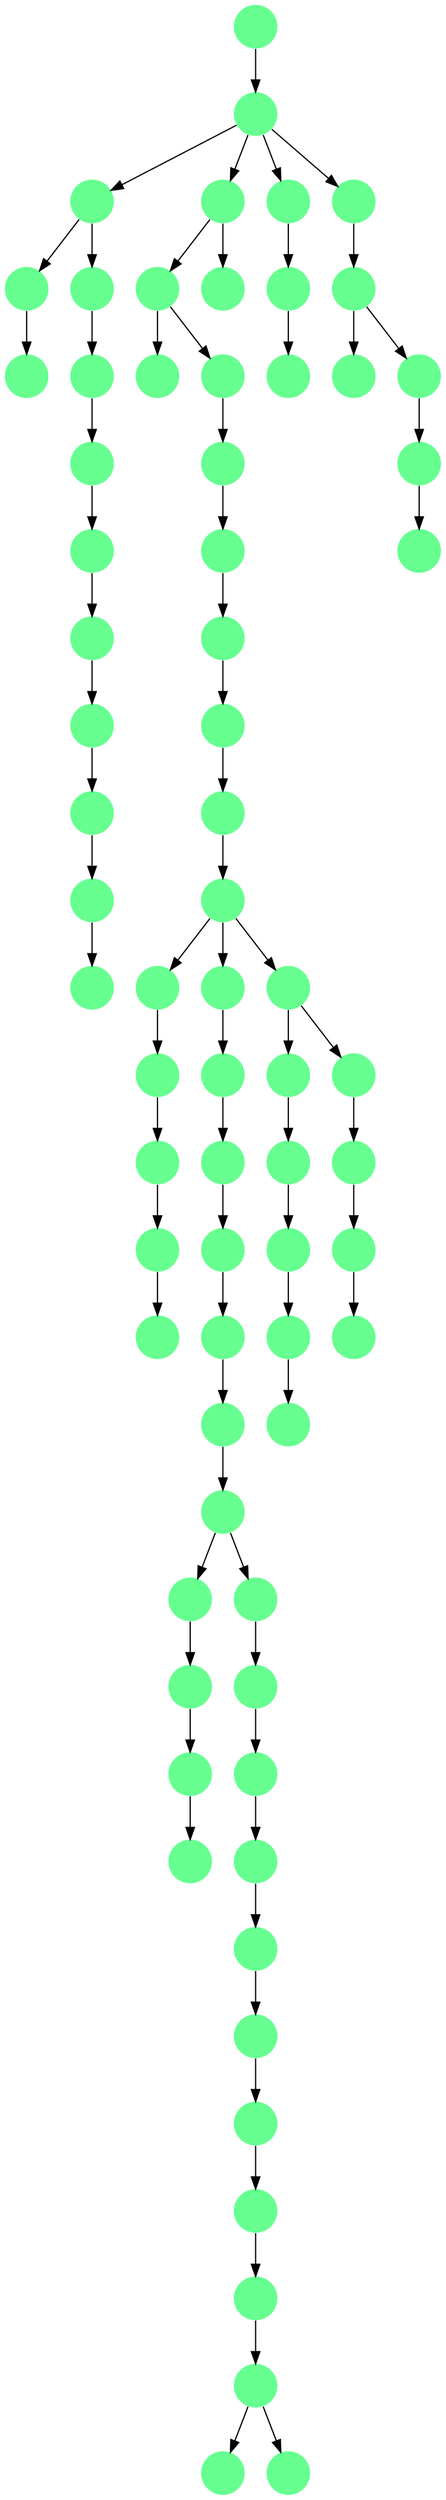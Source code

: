 digraph{
0 [tooltip = "L", penwidth = 0, style = filled, fillcolor = "#66ff90", shape = circle, label = ""]
1 [tooltip = "L", penwidth = 0, style = filled, fillcolor = "#66ff90", shape = circle, label = ""]
2 [tooltip = "L", penwidth = 0, style = filled, fillcolor = "#66ff90", shape = circle, label = ""]
3 [tooltip = "L", penwidth = 0, style = filled, fillcolor = "#66ff90", shape = circle, label = ""]
4 [tooltip = "L", penwidth = 0, style = filled, fillcolor = "#66ff90", shape = circle, label = ""]
5 [tooltip = "L", penwidth = 0, style = filled, fillcolor = "#66ff90", shape = circle, label = ""]
6 [tooltip = "L", penwidth = 0, style = filled, fillcolor = "#66ff90", shape = circle, label = ""]
7 [tooltip = "L", penwidth = 0, style = filled, fillcolor = "#66ff90", shape = circle, label = ""]
8 [tooltip = "L", penwidth = 0, style = filled, fillcolor = "#66ff90", shape = circle, label = ""]
9 [tooltip = "L", penwidth = 0, style = filled, fillcolor = "#66ff90", shape = circle, label = ""]
10 [tooltip = "L", penwidth = 0, style = filled, fillcolor = "#66ff90", shape = circle, label = ""]
11 [tooltip = "L", penwidth = 0, style = filled, fillcolor = "#66ff90", shape = circle, label = ""]
12 [tooltip = "L", penwidth = 0, style = filled, fillcolor = "#66ff90", shape = circle, label = ""]
13 [tooltip = "L", penwidth = 0, style = filled, fillcolor = "#66ff90", shape = circle, label = ""]
14 [tooltip = "L", penwidth = 0, style = filled, fillcolor = "#66ff90", shape = circle, label = ""]
15 [tooltip = "L", penwidth = 0, style = filled, fillcolor = "#66ff90", shape = circle, label = ""]
16 [tooltip = "L", penwidth = 0, style = filled, fillcolor = "#66ff90", shape = circle, label = ""]
17 [tooltip = "L", penwidth = 0, style = filled, fillcolor = "#66ff90", shape = circle, label = ""]
18 [tooltip = "L", penwidth = 0, style = filled, fillcolor = "#66ff90", shape = circle, label = ""]
19 [tooltip = "L", penwidth = 0, style = filled, fillcolor = "#66ff90", shape = circle, label = ""]
20 [tooltip = "L", penwidth = 0, style = filled, fillcolor = "#66ff90", shape = circle, label = ""]
21 [tooltip = "L", penwidth = 0, style = filled, fillcolor = "#66ff90", shape = circle, label = ""]
22 [tooltip = "L", penwidth = 0, style = filled, fillcolor = "#66ff90", shape = circle, label = ""]
23 [tooltip = "L", penwidth = 0, style = filled, fillcolor = "#66ff90", shape = circle, label = ""]
24 [tooltip = "L", penwidth = 0, style = filled, fillcolor = "#66ff90", shape = circle, label = ""]
25 [tooltip = "L", penwidth = 0, style = filled, fillcolor = "#66ff90", shape = circle, label = ""]
26 [tooltip = "L", penwidth = 0, style = filled, fillcolor = "#66ff90", shape = circle, label = ""]
27 [tooltip = "L", penwidth = 0, style = filled, fillcolor = "#66ff90", shape = circle, label = ""]
28 [tooltip = "L", penwidth = 0, style = filled, fillcolor = "#66ff90", shape = circle, label = ""]
29 [tooltip = "L", penwidth = 0, style = filled, fillcolor = "#66ff90", shape = circle, label = ""]
30 [tooltip = "L", penwidth = 0, style = filled, fillcolor = "#66ff90", shape = circle, label = ""]
31 [tooltip = "L", penwidth = 0, style = filled, fillcolor = "#66ff90", shape = circle, label = ""]
32 [tooltip = "L", penwidth = 0, style = filled, fillcolor = "#66ff90", shape = circle, label = ""]
33 [tooltip = "L", penwidth = 0, style = filled, fillcolor = "#66ff90", shape = circle, label = ""]
34 [tooltip = "L", penwidth = 0, style = filled, fillcolor = "#66ff90", shape = circle, label = ""]
35 [tooltip = "L", penwidth = 0, style = filled, fillcolor = "#66ff90", shape = circle, label = ""]
36 [tooltip = "L", penwidth = 0, style = filled, fillcolor = "#66ff90", shape = circle, label = ""]
37 [tooltip = "L", penwidth = 0, style = filled, fillcolor = "#66ff90", shape = circle, label = ""]
38 [tooltip = "L", penwidth = 0, style = filled, fillcolor = "#66ff90", shape = circle, label = ""]
39 [tooltip = "L", penwidth = 0, style = filled, fillcolor = "#66ff90", shape = circle, label = ""]
40 [tooltip = "L", penwidth = 0, style = filled, fillcolor = "#66ff90", shape = circle, label = ""]
41 [tooltip = "L", penwidth = 0, style = filled, fillcolor = "#66ff90", shape = circle, label = ""]
42 [tooltip = "L", penwidth = 0, style = filled, fillcolor = "#66ff90", shape = circle, label = ""]
43 [tooltip = "L", penwidth = 0, style = filled, fillcolor = "#66ff90", shape = circle, label = ""]
44 [tooltip = "L", penwidth = 0, style = filled, fillcolor = "#66ff90", shape = circle, label = ""]
45 [tooltip = "L", penwidth = 0, style = filled, fillcolor = "#66ff90", shape = circle, label = ""]
46 [tooltip = "L", penwidth = 0, style = filled, fillcolor = "#66ff90", shape = circle, label = ""]
47 [tooltip = "L", penwidth = 0, style = filled, fillcolor = "#66ff90", shape = circle, label = ""]
48 [tooltip = "L", penwidth = 0, style = filled, fillcolor = "#66ff90", shape = circle, label = ""]
49 [tooltip = "L", penwidth = 0, style = filled, fillcolor = "#66ff90", shape = circle, label = ""]
50 [tooltip = "L", penwidth = 0, style = filled, fillcolor = "#66ff90", shape = circle, label = ""]
51 [tooltip = "L", penwidth = 0, style = filled, fillcolor = "#66ff90", shape = circle, label = ""]
52 [tooltip = "L", penwidth = 0, style = filled, fillcolor = "#66ff90", shape = circle, label = ""]
53 [tooltip = "L", penwidth = 0, style = filled, fillcolor = "#66ff90", shape = circle, label = ""]
54 [tooltip = "L", penwidth = 0, style = filled, fillcolor = "#66ff90", shape = circle, label = ""]
55 [tooltip = "L", penwidth = 0, style = filled, fillcolor = "#66ff90", shape = circle, label = ""]
56 [tooltip = "L", penwidth = 0, style = filled, fillcolor = "#66ff90", shape = circle, label = ""]
57 [tooltip = "L", penwidth = 0, style = filled, fillcolor = "#66ff90", shape = circle, label = ""]
58 [tooltip = "L", penwidth = 0, style = filled, fillcolor = "#66ff90", shape = circle, label = ""]
59 [tooltip = "L", penwidth = 0, style = filled, fillcolor = "#66ff90", shape = circle, label = ""]
60 [tooltip = "L", penwidth = 0, style = filled, fillcolor = "#66ff90", shape = circle, label = ""]
61 [tooltip = "L", penwidth = 0, style = filled, fillcolor = "#66ff90", shape = circle, label = ""]
62 [tooltip = "L", penwidth = 0, style = filled, fillcolor = "#66ff90", shape = circle, label = ""]
63 [tooltip = "L", penwidth = 0, style = filled, fillcolor = "#66ff90", shape = circle, label = ""]
64 [tooltip = "L", penwidth = 0, style = filled, fillcolor = "#66ff90", shape = circle, label = ""]
65 [tooltip = "L", penwidth = 0, style = filled, fillcolor = "#66ff90", shape = circle, label = ""]
66 [tooltip = "L", penwidth = 0, style = filled, fillcolor = "#66ff90", shape = circle, label = ""]
67 [tooltip = "L", penwidth = 0, style = filled, fillcolor = "#66ff90", shape = circle, label = ""]
68 [tooltip = "L", penwidth = 0, style = filled, fillcolor = "#66ff90", shape = circle, label = ""]
69 [tooltip = "L", penwidth = 0, style = filled, fillcolor = "#66ff90", shape = circle, label = ""]
70 [tooltip = "L", penwidth = 0, style = filled, fillcolor = "#66ff90", shape = circle, label = ""]
71 [tooltip = "L", penwidth = 0, style = filled, fillcolor = "#66ff90", shape = circle, label = ""]
46 -> 60
37 -> 36
42 -> 43
3 -> 0
63 -> 44
55 -> 54
24 -> 37
59 -> 58
66 -> 65
13 -> 46
8 -> 9
45 -> 40
26 -> 16
28 -> 71
63 -> 62
15 -> 22
2 -> 5
15 -> 26
56 -> 52
1 -> 2
30 -> 11
51 -> 50
27 -> 20
28 -> 30
23 -> 41
13 -> 25
28 -> 23
49 -> 42
22 -> 7
58 -> 57
20 -> 18
5 -> 3
47 -> 48
40 -> 47
71 -> 63
69 -> 68
8 -> 56
32 -> 21
13 -> 24
43 -> 39
60 -> 61
53 -> 19
23 -> 34
30 -> 8
12 -> 17
18 -> 6
25 -> 14
34 -> 33
7 -> 12
19 -> 13
46 -> 67
14 -> 31
65 -> 64
29 -> 15
67 -> 66
10 -> 28
70 -> 69
36 -> 38
48 -> 49
41 -> 45
52 -> 55
6 -> 1
21 -> 29
38 -> 35
16 -> 27
54 -> 53
62 -> 51
31 -> 32
61 -> 59
3 -> 4
28 -> 70
}